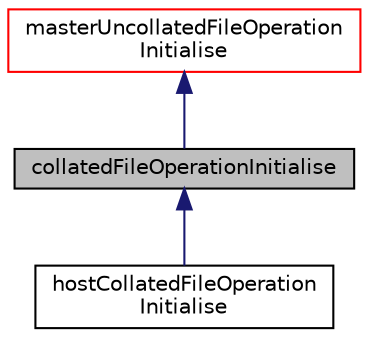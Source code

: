 digraph "collatedFileOperationInitialise"
{
  bgcolor="transparent";
  edge [fontname="Helvetica",fontsize="10",labelfontname="Helvetica",labelfontsize="10"];
  node [fontname="Helvetica",fontsize="10",shape=record];
  Node1 [label="collatedFileOperationInitialise",height=0.2,width=0.4,color="black", fillcolor="grey75", style="filled" fontcolor="black"];
  Node2 -> Node1 [dir="back",color="midnightblue",fontsize="10",style="solid",fontname="Helvetica"];
  Node2 [label="masterUncollatedFileOperation\lInitialise",height=0.2,width=0.4,color="red",URL="$classFoam_1_1fileOperations_1_1masterUncollatedFileOperationInitialise.html"];
  Node1 -> Node3 [dir="back",color="midnightblue",fontsize="10",style="solid",fontname="Helvetica"];
  Node3 [label="hostCollatedFileOperation\lInitialise",height=0.2,width=0.4,color="black",URL="$classFoam_1_1fileOperations_1_1hostCollatedFileOperationInitialise.html"];
}
